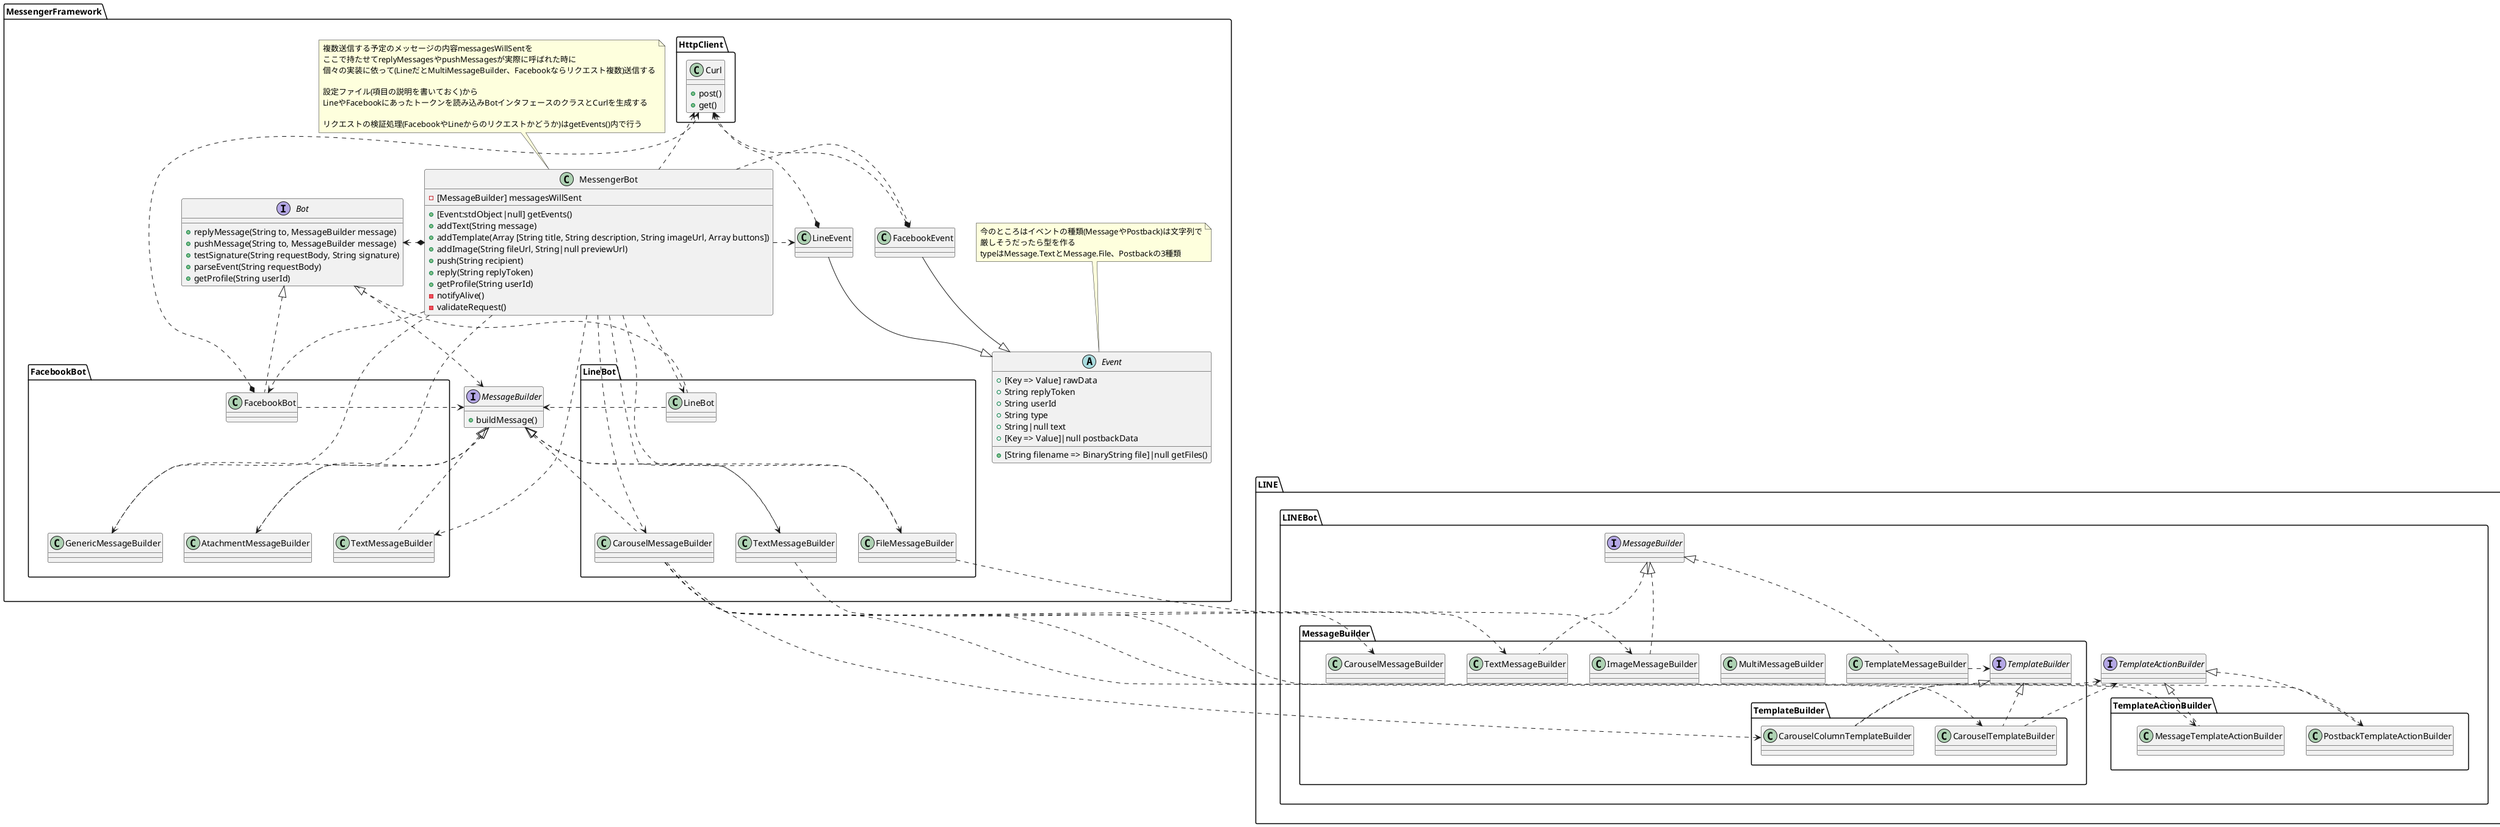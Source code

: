 @startuml

namespace LINE {

  namespace LINEBot {

    interface "MessageBuilder" as IMessageBuilder
    interface "TemplateActionBuilder" as ITemplateActionBuilder

    namespace MessageBuilder {

      interface "TemplateBuilder" as ITemplateBuilder
      class TemplateMessageBuilder
      class TextMessageBuilder
      class ImageMessageBuilder

      namespace TemplateBuilder {

        class CarouselTemplateBuilder
        class CarouselColumnTemplateBuilder

      }

    }

    namespace TemplateActionBuilder {

      class MessageTemplateActionBuilder
      class PostbackTemplateActionBuilder

    }

  }

}

namespace MessengerFramework {

  interface "Bot" as IBot {
    + replyMessage(String to, MessageBuilder message)
    + pushMessage(String to, MessageBuilder message)
    + testSignature(String requestBody, String signature)
    + parseEvent(String requestBody)
    + getProfile(String userId)
  }

  interface "MessageBuilder" as IMessageBuilder {
    + buildMessage()
  }

  abstract class Event {
    + [Key => Value] rawData
    + String replyToken
    + String userId
    + String type
    + String|null text
    + [Key => Value]|null postbackData
    + [String filename => BinaryString file]|null getFiles()
  }

  note top of Event
    今のところはイベントの種類(MessageやPostback)は文字列で
    厳しそうだったら型を作る
    typeはMessage.TextとMessage.File、Postbackの3種類
  end note

  class FacebookEvent

  class LineEvent

  class MessengerBot {
    - [MessageBuilder] messagesWillSent
    + [Event:stdObject|null] getEvents()
    + addText(String message)
    + addTemplate(Array [String title, String description, String imageUrl, Array buttons])
    + addImage(String fileUrl, String|null previewUrl)
    + push(String recipient)
    + reply(String replyToken)
    + getProfile(String userId)
    - notifyAlive()
    - validateRequest()
  }

  note top of MessengerBot
    複数送信する予定のメッセージの内容messagesWillSentを
    ここで持たせてreplyMessagesやpushMessagesが実際に呼ばれた時に
    個々の実装に依って(LineだとMultiMessageBuilder、Facebookならリクエスト複数)送信する

    設定ファイル(項目の説明を書いておく)から
    LineやFacebookにあったトークンを読み込みBotインタフェースのクラスとCurlを生成する

    リクエストの検証処理(FacebookやLineからのリクエストかどうか)はgetEvents()内で行う
  end note

  namespace FacebookBot {

    class FacebookBot{
    }

    class GenericMessageBuilder
    class AtachmentMessageBuilder
    class TextMessageBuilder

  }

  namespace LineBot {

    class LineBot
    class CarouselMessageBuilder
    class FileMessageBuilder
    class TextMessageBuilder

  }

  namespace HttpClient {

    class Curl {
      + post()
      + get()
    }

  }

}

' MessengerFramework内の関連

MessengerFramework.MessengerBot *.l.> MessengerFramework.IBot
MessengerFramework.MessengerBot .d.> MessengerFramework.FacebookBot.FacebookBot
MessengerFramework.MessengerBot .d.> MessengerFramework.LineBot.LineBot
MessengerFramework.MessengerBot .d.> MessengerFramework.FacebookBot.GenericMessageBuilder
MessengerFramework.MessengerBot .d.> MessengerFramework.FacebookBot.AtachmentMessageBuilder
MessengerFramework.MessengerBot .d.> MessengerFramework.FacebookBot.TextMessageBuilder
MessengerFramework.MessengerBot .d.> MessengerFramework.LineBot.CarouselMessageBuilder
MessengerFramework.MessengerBot .d.> MessengerFramework.LineBot.FileMessageBuilder
MessengerFramework.MessengerBot .d.> MessengerFramework.LineBot.TextMessageBuilder
MessengerFramework.MessengerBot .r.> MessengerFramework.FacebookEvent
MessengerFramework.MessengerBot .r.> MessengerFramework.LineEvent
MessengerFramework.MessengerBot .l.> MessengerFramework.HttpClient.Curl

MessengerFramework.IBot .d.> MessengerFramework.IMessageBuilder

MessengerFramework.FacebookBot.FacebookBot .u.|> MessengerFramework.IBot
MessengerFramework.FacebookBot.FacebookBot -[hidden]d- MessengerFramework.FacebookBot.GenericMessageBuilder
MessengerFramework.FacebookBot.FacebookBot -[hidden]d- MessengerFramework.FacebookBot.AtachmentMessageBuilder
MessengerFramework.FacebookBot.FacebookBot -[hidden]d- MessengerFramework.FacebookBot.TextMessageBuilder
MessengerFramework.FacebookBot.FacebookBot ..> MessengerFramework.IMessageBuilder
MessengerFramework.FacebookBot.FacebookBot *..> MessengerFramework.HttpClient.Curl

MessengerFramework.LineBot.LineBot .u.|> MessengerFramework.IBot
MessengerFramework.LineBot.LineBot -[hidden]d- MessengerFramework.LineBot.CarouselMessageBuilder
MessengerFramework.LineBot.LineBot -[hidden]d- MessengerFramework.LineBot.TextMessageBuilder
MessengerFramework.LineBot.LineBot -[hidden]d- MessengerFramework.LineBot.FileMessageBuilder
MessengerFramework.LineBot.LineBot ..> MessengerFramework.IMessageBuilder

MessengerFramework.FacebookBot.GenericMessageBuilder .u.|> MessengerFramework.IMessageBuilder
MessengerFramework.FacebookBot.AtachmentMessageBuilder .u.|> MessengerFramework.IMessageBuilder
MessengerFramework.FacebookBot.TextMessageBuilder .u.|> MessengerFramework.IMessageBuilder

MessengerFramework.LineBot.CarouselMessageBuilder .u.|> MessengerFramework.IMessageBuilder
MessengerFramework.LineBot.TextMessageBuilder .u.|> MessengerFramework.IMessageBuilder
MessengerFramework.LineBot.FileMessageBuilder .u.|> MessengerFramework.IMessageBuilder

MessengerFramework.Event <|-u- MessengerFramework.FacebookEvent
MessengerFramework.Event <|-u- MessengerFramework.LineEvent
MessengerFramework.Event -[hidden]d- MessengerFramework.LineBot.LineBot

MessengerFramework.HttpClient.Curl -[hidden]d- MessengerFramework.FacebookBot.FacebookBot

MessengerFramework.FacebookEvent *.u.> MessengerFramework.HttpClient.Curl
MessengerFramework.LineEvent *.u.> MessengerFramework.HttpClient.Curl

' LINE公式SDK内の関連

LINE.LINEBot.IMessageBuilder -[hidden]d- LINE.LINEBot.MessageBuilder.ImageMessageBuilder
LINE.LINEBot.IMessageBuilder -[hidden]d- LINE.LINEBot.MessageBuilder.TemplateMessageBuilder
LINE.LINEBot.IMessageBuilder -[hidden]d- LINE.LINEBot.MessageBuilder.TextMessageBuilder

LINE.LINEBot.ITemplateActionBuilder -[hidden]d- LINE.LINEBot.TemplateActionBuilder

LINE.LINEBot.MessageBuilder.TextMessageBuilder .u.|> LINE.LINEBot.IMessageBuilder

LINE.LINEBot.MessageBuilder.ImageMessageBuilder .u.|> LINE.LINEBot.IMessageBuilder

LINE.LINEBot.MessageBuilder.TemplateMessageBuilder -[hidden]l- LINE.LINEBot.MessageBuilder.ImageMessageBuilder
LINE.LINEBot.MessageBuilder.TemplateMessageBuilder -[hidden]l- LINE.LINEBot.MessageBuilder.TextMessageBuilder
LINE.LINEBot.MessageBuilder.TemplateMessageBuilder -[hidden]l- LINE.LINEBot.MessageBuilder.MultiMessageBuilder
LINE.LINEBot.MessageBuilder.TemplateMessageBuilder .r.> LINE.LINEBot.MessageBuilder.ITemplateBuilder
LINE.LINEBot.MessageBuilder.TemplateMessageBuilder .u.|> LINE.LINEBot.IMessageBuilder

LINE.LINEBot.MessageBuilder.TemplateBuilder.CarouselColumnTemplateBuilder .u.|> LINE.LINEBot.MessageBuilder.ITemplateBuilder
LINE.LINEBot.MessageBuilder.TemplateBuilder.CarouselColumnTemplateBuilder .u.> LINE.LINEBot.ITemplateActionBuilder

LINE.LINEBot.MessageBuilder.TemplateBuilder.CarouselTemplateBuilder .u.|> LINE.LINEBot.MessageBuilder.ITemplateBuilder
LINE.LINEBot.MessageBuilder.TemplateBuilder.CarouselTemplateBuilder .u.> LINE.LINEBot.ITemplateActionBuilder

LINE.LINEBot.TemplateActionBuilder.PostbackTemplateActionBuilder .u.|> LINE.LINEBot.ITemplateActionBuilder

LINE.LINEBot.TemplateActionBuilder.MessageTemplateActionBuilder .u.|> LINE.LINEBot.ITemplateActionBuilder


' MessengerFrameworkとLINE公式SDKの関連

MessengerFramework -[hidden]d- LINE
MessengerFramework.FacebookBot -[hidden]d- LINE.LINEBot.TemplateActionBuilder
MessengerFramework.LineBot -[hidden]d- LINE.LINEBot.MessageBuilder


MessengerFramework.LineBot.CarouselMessageBuilder .d.> LINE.LINEBot.MessageBuilder.CarouselMessageBuilder
MessengerFramework.LineBot.CarouselMessageBuilder .d.> LINE.LINEBot.TemplateActionBuilder.MessageTemplateActionBuilder
MessengerFramework.LineBot.CarouselMessageBuilder .d.> LINE.LINEBot.TemplateActionBuilder.PostbackTemplateActionBuilder
MessengerFramework.LineBot.CarouselMessageBuilder .d.> LINE.LINEBot.MessageBuilder.TemplateBuilder.CarouselTemplateBuilder
MessengerFramework.LineBot.CarouselMessageBuilder .d.> LINE.LINEBot.MessageBuilder.TemplateBuilder.CarouselColumnTemplateBuilder

MessengerFramework.LineBot.FileMessageBuilder ..> LINE.LINEBot.MessageBuilder.ImageMessageBuilder

MessengerFramework.LineBot.TextMessageBuilder ..> LINE.LINEBot.MessageBuilder.TextMessageBuilder

@enduml
